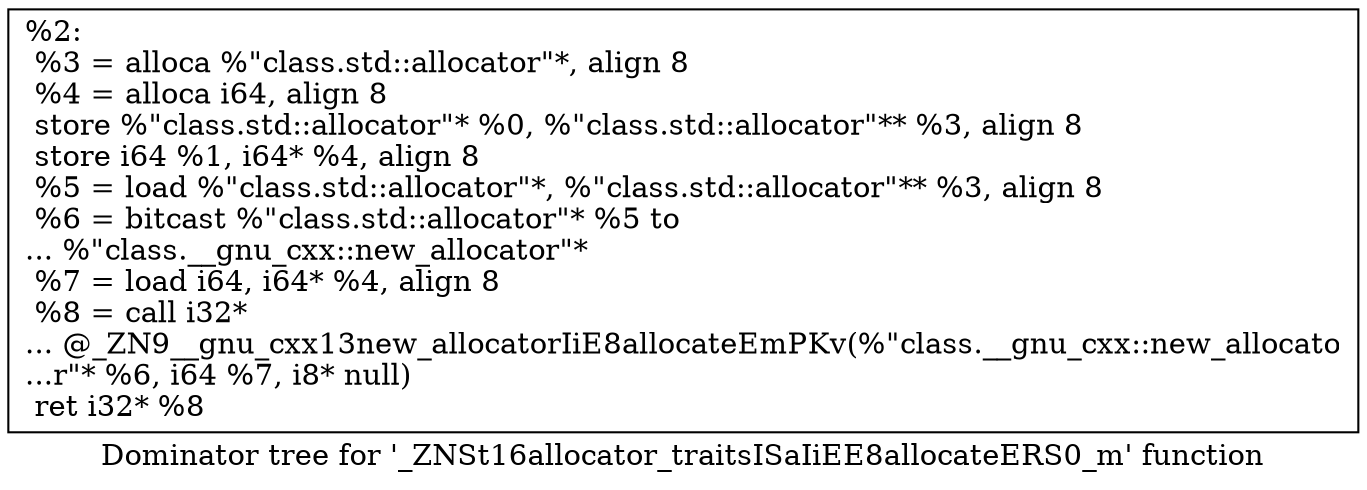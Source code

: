 digraph "Dominator tree for '_ZNSt16allocator_traitsISaIiEE8allocateERS0_m' function" {
	label="Dominator tree for '_ZNSt16allocator_traitsISaIiEE8allocateERS0_m' function";

	Node0x14763c0 [shape=record,label="{%2:\l  %3 = alloca %\"class.std::allocator\"*, align 8\l  %4 = alloca i64, align 8\l  store %\"class.std::allocator\"* %0, %\"class.std::allocator\"** %3, align 8\l  store i64 %1, i64* %4, align 8\l  %5 = load %\"class.std::allocator\"*, %\"class.std::allocator\"** %3, align 8\l  %6 = bitcast %\"class.std::allocator\"* %5 to\l... %\"class.__gnu_cxx::new_allocator\"*\l  %7 = load i64, i64* %4, align 8\l  %8 = call i32*\l... @_ZN9__gnu_cxx13new_allocatorIiE8allocateEmPKv(%\"class.__gnu_cxx::new_allocato\l...r\"* %6, i64 %7, i8* null)\l  ret i32* %8\l}"];
}
